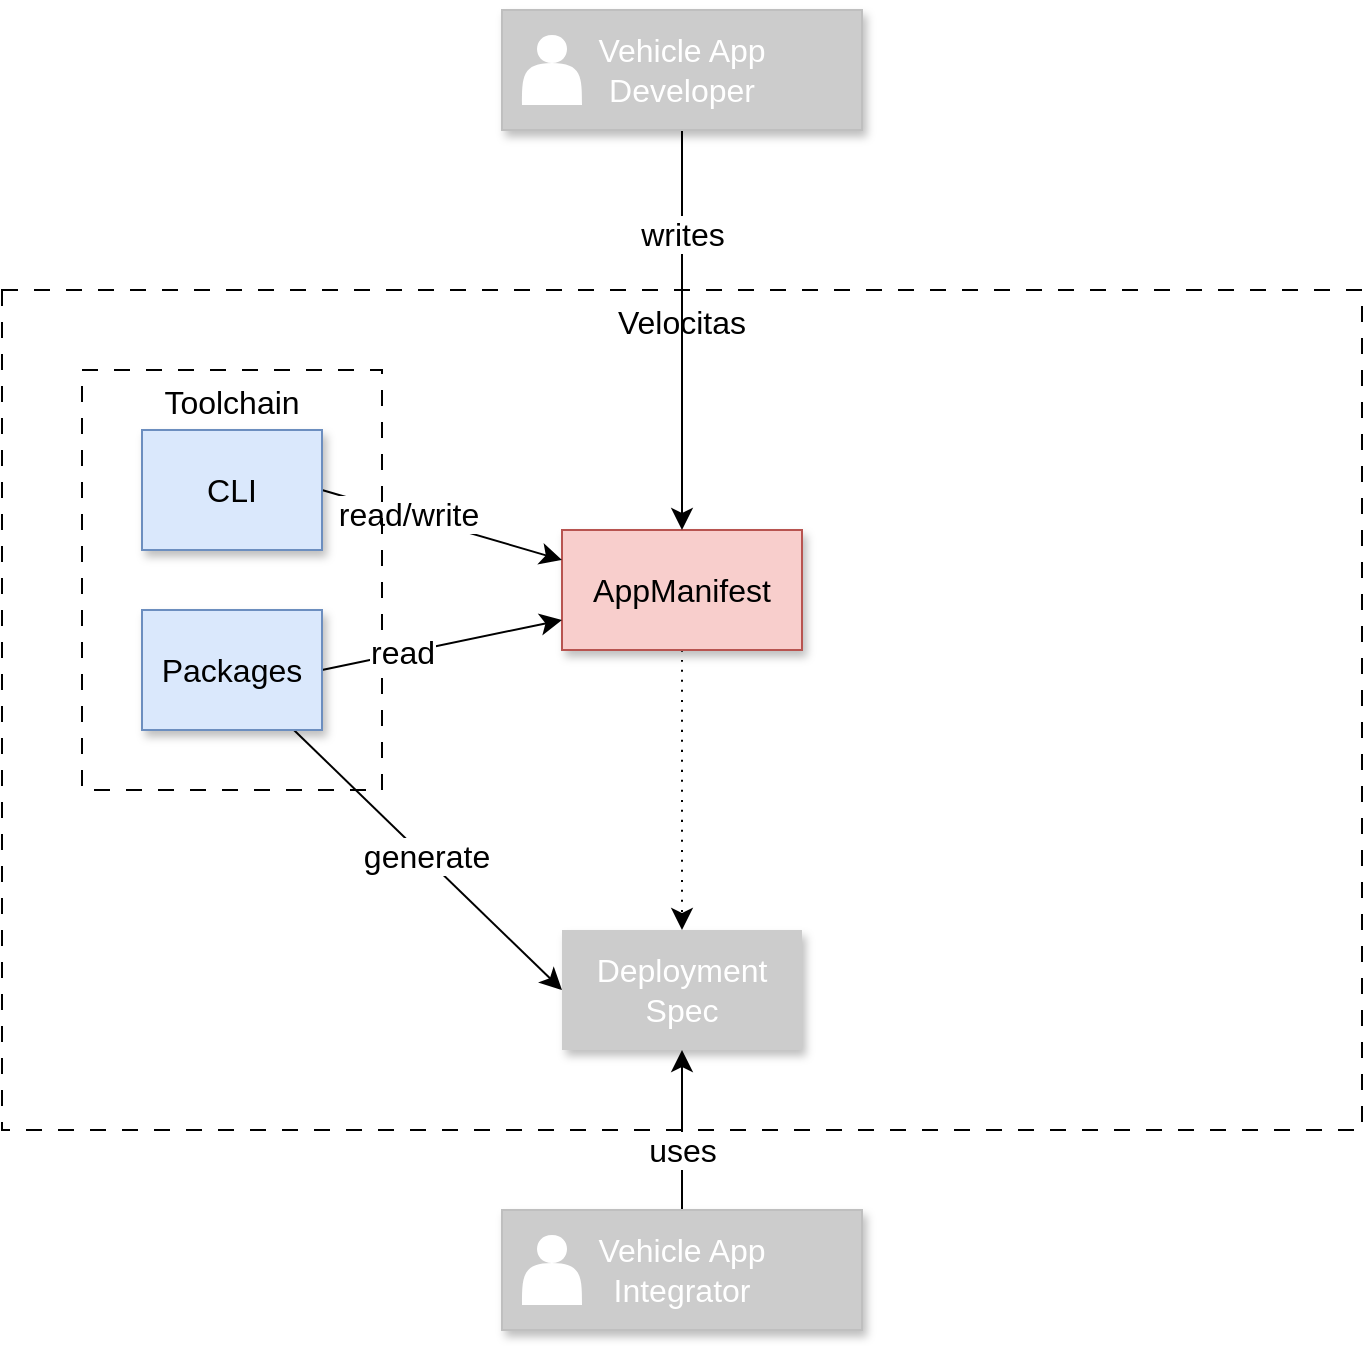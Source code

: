 <mxfile version="21.1.2" type="device">
  <diagram name="Page-1" id="LG7O006-bUlTSviFmSuo">
    <mxGraphModel dx="1642" dy="1265" grid="1" gridSize="10" guides="1" tooltips="1" connect="1" arrows="1" fold="1" page="0" pageScale="1" pageWidth="1169" pageHeight="827" math="0" shadow="0">
      <root>
        <mxCell id="0" />
        <mxCell id="1" parent="0" />
        <mxCell id="uAyqlgFCZZ-5LOfcj9-v-2" value="Velocitas" style="rounded=0;whiteSpace=wrap;html=1;fontSize=16;dashed=1;dashPattern=8 8;fillColor=none;verticalAlign=top;strokeWidth=1;" vertex="1" parent="1">
          <mxGeometry x="-160" y="-60" width="680" height="420" as="geometry" />
        </mxCell>
        <mxCell id="uAyqlgFCZZ-5LOfcj9-v-34" style="edgeStyle=none;curved=1;rounded=0;orthogonalLoop=1;jettySize=auto;html=1;entryX=0.5;entryY=0;entryDx=0;entryDy=0;fontSize=12;startSize=8;endSize=8;dashed=1;dashPattern=1 4;" edge="1" parent="1" source="uAyqlgFCZZ-5LOfcj9-v-1" target="uAyqlgFCZZ-5LOfcj9-v-25">
          <mxGeometry relative="1" as="geometry" />
        </mxCell>
        <mxCell id="uAyqlgFCZZ-5LOfcj9-v-1" value="AppManifest" style="rounded=0;whiteSpace=wrap;html=1;fontSize=16;fillColor=#f8cecc;strokeColor=#b85450;shadow=1;" vertex="1" parent="1">
          <mxGeometry x="120" y="60" width="120" height="60" as="geometry" />
        </mxCell>
        <mxCell id="uAyqlgFCZZ-5LOfcj9-v-6" value="" style="edgeStyle=none;curved=1;rounded=0;orthogonalLoop=1;jettySize=auto;html=1;fontSize=12;startSize=8;endSize=8;exitX=1;exitY=0.5;exitDx=0;exitDy=0;entryX=0;entryY=0.25;entryDx=0;entryDy=0;" edge="1" parent="1" source="uAyqlgFCZZ-5LOfcj9-v-13" target="uAyqlgFCZZ-5LOfcj9-v-1">
          <mxGeometry relative="1" as="geometry">
            <mxPoint x="180" y="60" as="targetPoint" />
          </mxGeometry>
        </mxCell>
        <mxCell id="uAyqlgFCZZ-5LOfcj9-v-11" value="read/write" style="edgeLabel;html=1;align=center;verticalAlign=middle;resizable=0;points=[];fontSize=16;" vertex="1" connectable="0" parent="uAyqlgFCZZ-5LOfcj9-v-6">
          <mxGeometry x="-0.286" y="1" relative="1" as="geometry">
            <mxPoint as="offset" />
          </mxGeometry>
        </mxCell>
        <mxCell id="uAyqlgFCZZ-5LOfcj9-v-5" value="Toolchain" style="rounded=0;whiteSpace=wrap;html=1;fontSize=16;fillColor=none;strokeColor=#000000;shadow=0;dashed=1;dashPattern=8 8;verticalAlign=top;strokeWidth=1;" vertex="1" parent="1">
          <mxGeometry x="-120" y="-20" width="150" height="210" as="geometry" />
        </mxCell>
        <mxCell id="uAyqlgFCZZ-5LOfcj9-v-23" style="edgeStyle=none;curved=1;rounded=0;orthogonalLoop=1;jettySize=auto;html=1;entryX=0.5;entryY=0;entryDx=0;entryDy=0;fontSize=12;startSize=8;endSize=8;" edge="1" parent="1" source="uAyqlgFCZZ-5LOfcj9-v-7" target="uAyqlgFCZZ-5LOfcj9-v-1">
          <mxGeometry relative="1" as="geometry" />
        </mxCell>
        <mxCell id="uAyqlgFCZZ-5LOfcj9-v-24" value="writes" style="edgeLabel;html=1;align=center;verticalAlign=middle;resizable=0;points=[];fontSize=16;" vertex="1" connectable="0" parent="uAyqlgFCZZ-5LOfcj9-v-23">
          <mxGeometry x="-0.48" relative="1" as="geometry">
            <mxPoint as="offset" />
          </mxGeometry>
        </mxCell>
        <mxCell id="uAyqlgFCZZ-5LOfcj9-v-7" value="Vehicle App&lt;br&gt;Developer" style="rounded=0;whiteSpace=wrap;html=1;fontSize=16;shadow=1;fillColor=#CCCCCC;fontColor=#FFFFFF;strokeColor=#BFBFBF;" vertex="1" parent="1">
          <mxGeometry x="90" y="-200" width="180" height="60" as="geometry" />
        </mxCell>
        <mxCell id="uAyqlgFCZZ-5LOfcj9-v-12" value="" style="shape=actor;whiteSpace=wrap;html=1;fontSize=16;strokeColor=none;" vertex="1" parent="1">
          <mxGeometry x="100" y="-187.5" width="30" height="35" as="geometry" />
        </mxCell>
        <mxCell id="uAyqlgFCZZ-5LOfcj9-v-13" value="CLI" style="rounded=0;whiteSpace=wrap;html=1;fontSize=16;fillColor=#dae8fc;strokeColor=#6c8ebf;shadow=1;" vertex="1" parent="1">
          <mxGeometry x="-90" y="10" width="90" height="60" as="geometry" />
        </mxCell>
        <mxCell id="uAyqlgFCZZ-5LOfcj9-v-15" style="edgeStyle=none;curved=1;rounded=0;orthogonalLoop=1;jettySize=auto;html=1;entryX=0;entryY=0.75;entryDx=0;entryDy=0;fontSize=12;startSize=8;endSize=8;exitX=1;exitY=0.5;exitDx=0;exitDy=0;" edge="1" parent="1" source="uAyqlgFCZZ-5LOfcj9-v-14" target="uAyqlgFCZZ-5LOfcj9-v-1">
          <mxGeometry relative="1" as="geometry" />
        </mxCell>
        <mxCell id="uAyqlgFCZZ-5LOfcj9-v-16" value="read" style="edgeLabel;html=1;align=center;verticalAlign=middle;resizable=0;points=[];fontSize=16;" vertex="1" connectable="0" parent="uAyqlgFCZZ-5LOfcj9-v-15">
          <mxGeometry x="-0.237" y="-1" relative="1" as="geometry">
            <mxPoint x="-6" y="-1" as="offset" />
          </mxGeometry>
        </mxCell>
        <mxCell id="uAyqlgFCZZ-5LOfcj9-v-26" style="edgeStyle=none;curved=1;rounded=0;orthogonalLoop=1;jettySize=auto;html=1;entryX=0;entryY=0.5;entryDx=0;entryDy=0;fontSize=12;startSize=8;endSize=8;" edge="1" parent="1" source="uAyqlgFCZZ-5LOfcj9-v-14" target="uAyqlgFCZZ-5LOfcj9-v-25">
          <mxGeometry relative="1" as="geometry" />
        </mxCell>
        <mxCell id="uAyqlgFCZZ-5LOfcj9-v-27" value="generate" style="edgeLabel;html=1;align=center;verticalAlign=middle;resizable=0;points=[];fontSize=16;" vertex="1" connectable="0" parent="uAyqlgFCZZ-5LOfcj9-v-26">
          <mxGeometry x="-0.025" y="1" relative="1" as="geometry">
            <mxPoint as="offset" />
          </mxGeometry>
        </mxCell>
        <mxCell id="uAyqlgFCZZ-5LOfcj9-v-14" value="Packages" style="rounded=0;whiteSpace=wrap;html=1;fontSize=16;fillColor=#dae8fc;strokeColor=#6c8ebf;shadow=1;" vertex="1" parent="1">
          <mxGeometry x="-90" y="100" width="90" height="60" as="geometry" />
        </mxCell>
        <mxCell id="uAyqlgFCZZ-5LOfcj9-v-25" value="Deployment Spec" style="rounded=0;whiteSpace=wrap;html=1;fontSize=16;fillColor=#CCCCCC;strokeColor=none;shadow=1;fontColor=#FFFFFF;" vertex="1" parent="1">
          <mxGeometry x="120" y="260" width="120" height="60" as="geometry" />
        </mxCell>
        <mxCell id="uAyqlgFCZZ-5LOfcj9-v-36" style="edgeStyle=none;curved=1;rounded=0;orthogonalLoop=1;jettySize=auto;html=1;fontSize=12;startSize=8;endSize=8;" edge="1" parent="1" source="uAyqlgFCZZ-5LOfcj9-v-32" target="uAyqlgFCZZ-5LOfcj9-v-25">
          <mxGeometry relative="1" as="geometry" />
        </mxCell>
        <mxCell id="uAyqlgFCZZ-5LOfcj9-v-37" value="uses" style="edgeLabel;html=1;align=center;verticalAlign=middle;resizable=0;points=[];fontSize=16;" vertex="1" connectable="0" parent="uAyqlgFCZZ-5LOfcj9-v-36">
          <mxGeometry x="-0.25" relative="1" as="geometry">
            <mxPoint as="offset" />
          </mxGeometry>
        </mxCell>
        <mxCell id="uAyqlgFCZZ-5LOfcj9-v-32" value="Vehicle App&lt;br&gt;Integrator" style="rounded=0;whiteSpace=wrap;html=1;fontSize=16;shadow=1;fillColor=#CCCCCC;fontColor=#FFFFFF;strokeColor=#BFBFBF;" vertex="1" parent="1">
          <mxGeometry x="90" y="400" width="180" height="60" as="geometry" />
        </mxCell>
        <mxCell id="uAyqlgFCZZ-5LOfcj9-v-33" value="" style="shape=actor;whiteSpace=wrap;html=1;fontSize=16;strokeColor=none;" vertex="1" parent="1">
          <mxGeometry x="100" y="412.5" width="30" height="35" as="geometry" />
        </mxCell>
      </root>
    </mxGraphModel>
  </diagram>
</mxfile>
